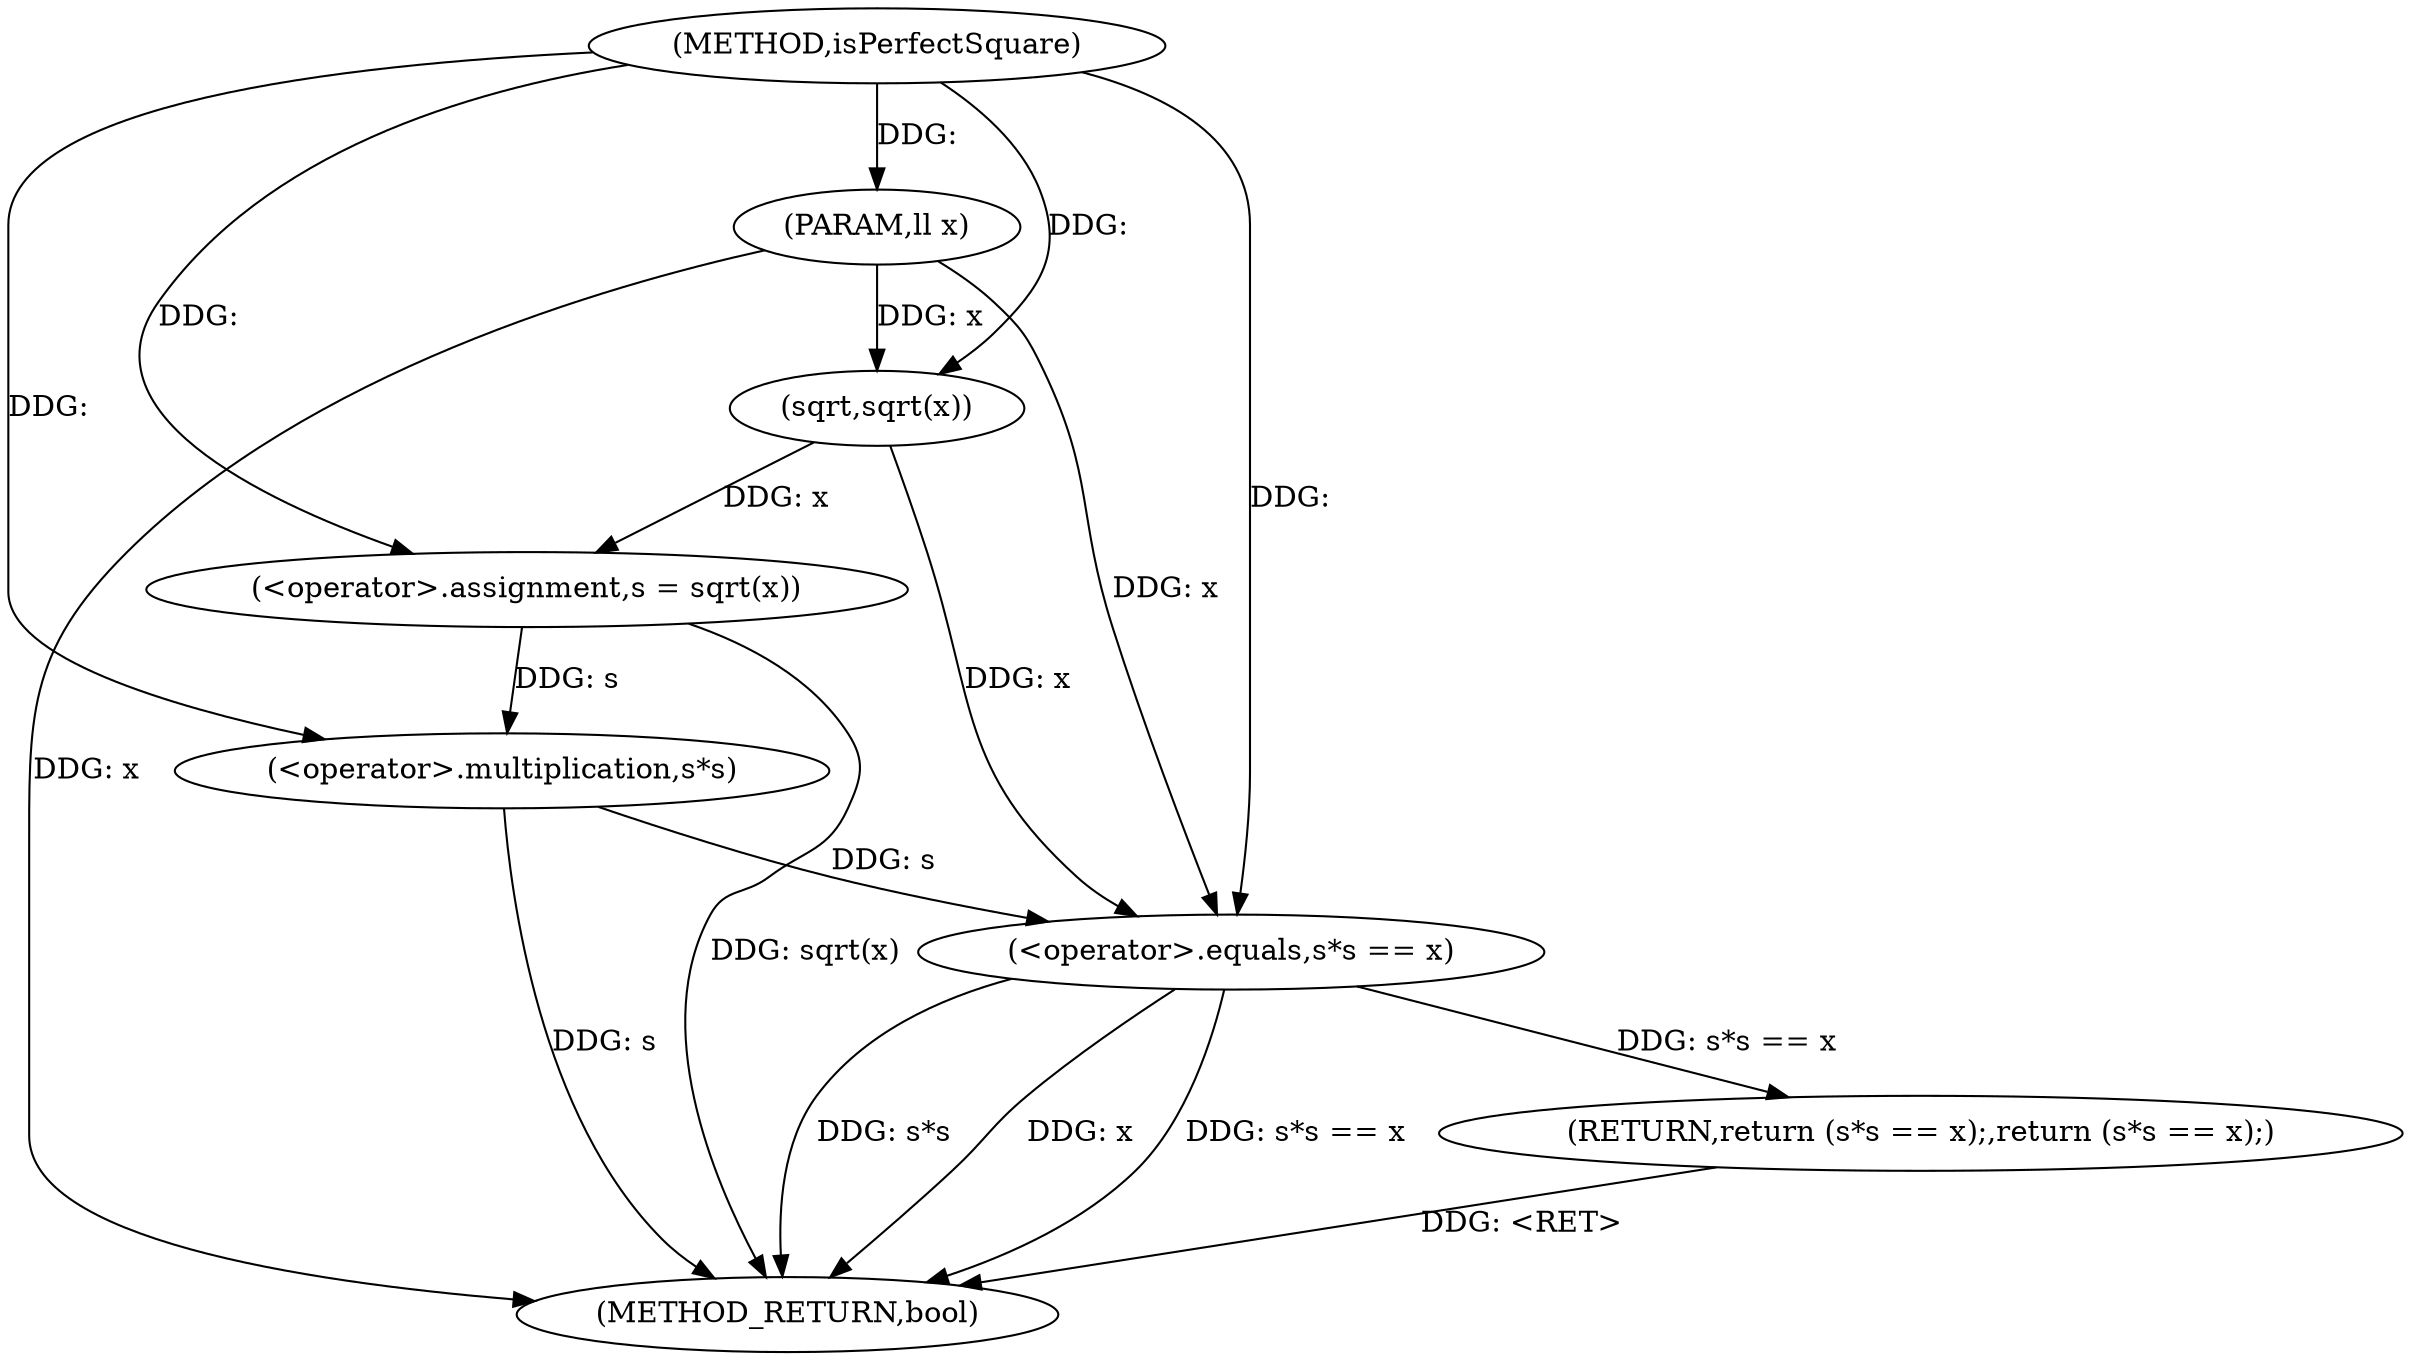 digraph "isPerfectSquare" {  
"1000429" [label = "(METHOD,isPerfectSquare)" ]
"1000443" [label = "(METHOD_RETURN,bool)" ]
"1000430" [label = "(PARAM,ll x)" ]
"1000433" [label = "(<operator>.assignment,s = sqrt(x))" ]
"1000437" [label = "(RETURN,return (s*s == x);,return (s*s == x);)" ]
"1000438" [label = "(<operator>.equals,s*s == x)" ]
"1000435" [label = "(sqrt,sqrt(x))" ]
"1000439" [label = "(<operator>.multiplication,s*s)" ]
  "1000430" -> "1000443"  [ label = "DDG: x"] 
  "1000433" -> "1000443"  [ label = "DDG: sqrt(x)"] 
  "1000439" -> "1000443"  [ label = "DDG: s"] 
  "1000438" -> "1000443"  [ label = "DDG: s*s"] 
  "1000438" -> "1000443"  [ label = "DDG: x"] 
  "1000438" -> "1000443"  [ label = "DDG: s*s == x"] 
  "1000437" -> "1000443"  [ label = "DDG: <RET>"] 
  "1000429" -> "1000430"  [ label = "DDG: "] 
  "1000435" -> "1000433"  [ label = "DDG: x"] 
  "1000438" -> "1000437"  [ label = "DDG: s*s == x"] 
  "1000429" -> "1000433"  [ label = "DDG: "] 
  "1000430" -> "1000435"  [ label = "DDG: x"] 
  "1000429" -> "1000435"  [ label = "DDG: "] 
  "1000439" -> "1000438"  [ label = "DDG: s"] 
  "1000435" -> "1000438"  [ label = "DDG: x"] 
  "1000430" -> "1000438"  [ label = "DDG: x"] 
  "1000429" -> "1000438"  [ label = "DDG: "] 
  "1000433" -> "1000439"  [ label = "DDG: s"] 
  "1000429" -> "1000439"  [ label = "DDG: "] 
}
